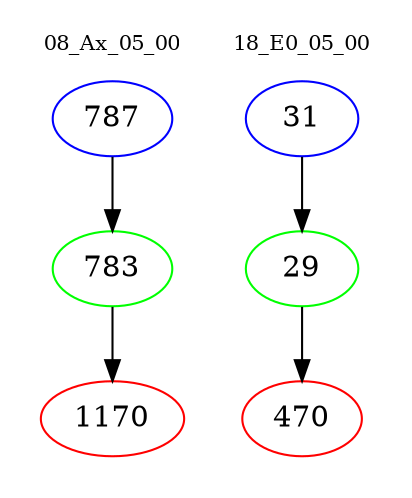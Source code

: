 digraph{
subgraph cluster_0 {
color = white
label = "08_Ax_05_00";
fontsize=10;
T0_787 [label="787", color="blue"]
T0_787 -> T0_783 [color="black"]
T0_783 [label="783", color="green"]
T0_783 -> T0_1170 [color="black"]
T0_1170 [label="1170", color="red"]
}
subgraph cluster_1 {
color = white
label = "18_E0_05_00";
fontsize=10;
T1_31 [label="31", color="blue"]
T1_31 -> T1_29 [color="black"]
T1_29 [label="29", color="green"]
T1_29 -> T1_470 [color="black"]
T1_470 [label="470", color="red"]
}
}
